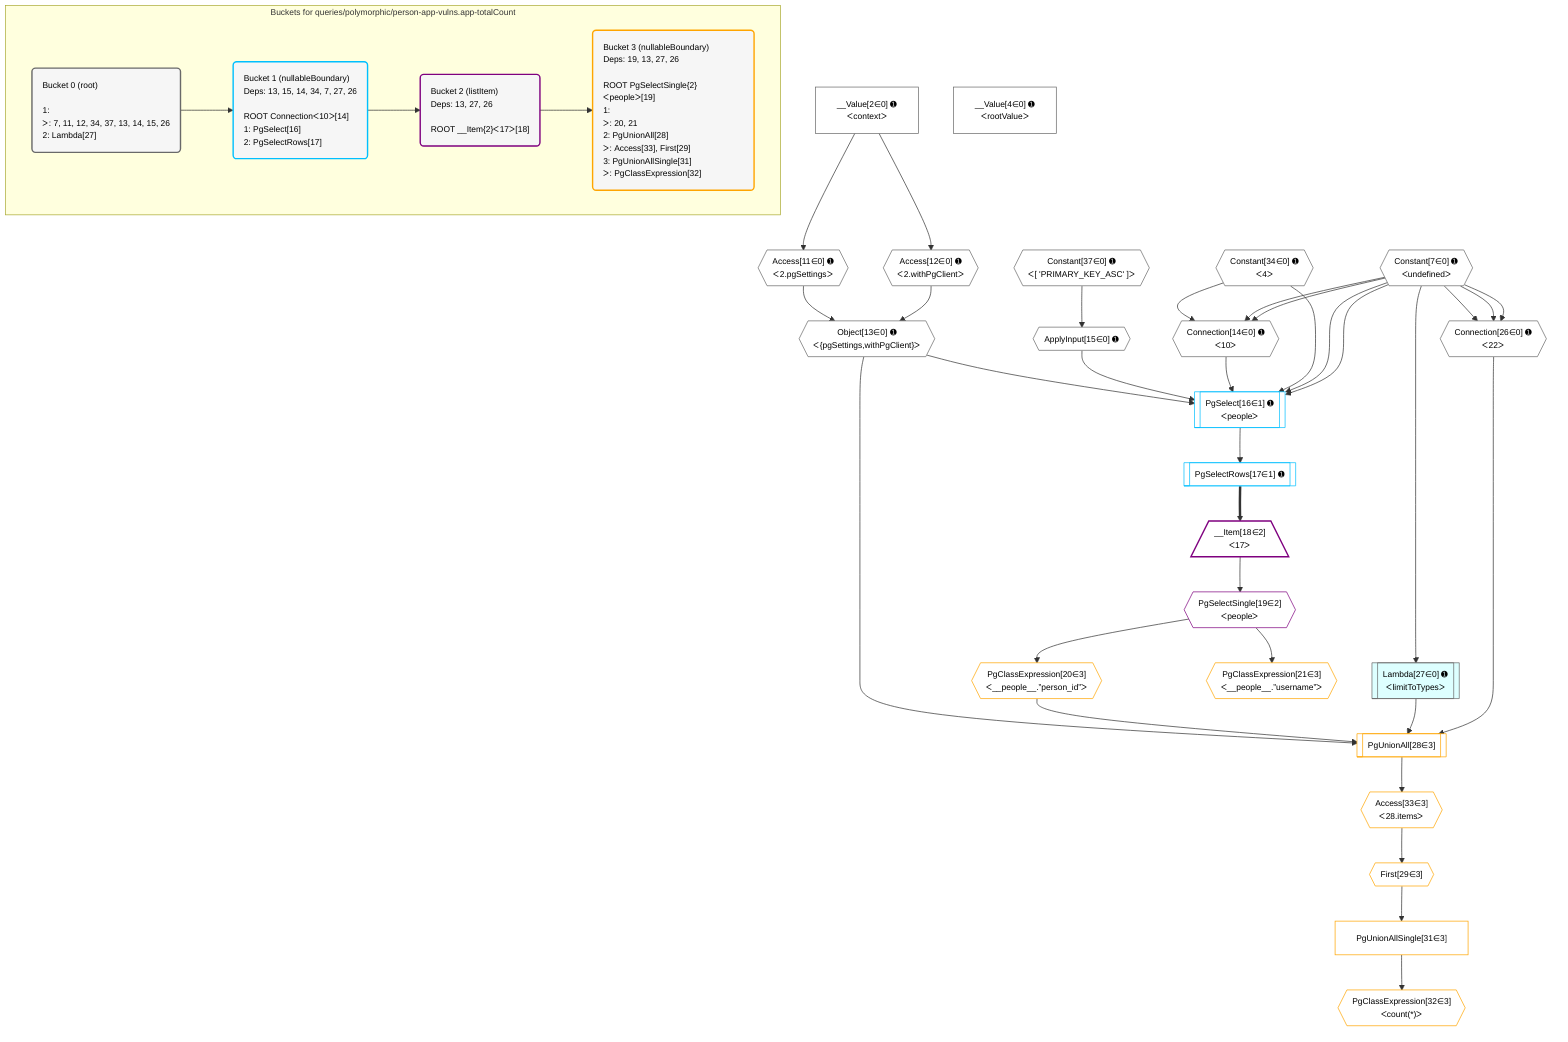 %%{init: {'themeVariables': { 'fontSize': '12px'}}}%%
graph TD
    classDef path fill:#eee,stroke:#000,color:#000
    classDef plan fill:#fff,stroke-width:1px,color:#000
    classDef itemplan fill:#fff,stroke-width:2px,color:#000
    classDef unbatchedplan fill:#dff,stroke-width:1px,color:#000
    classDef sideeffectplan fill:#fcc,stroke-width:2px,color:#000
    classDef bucket fill:#f6f6f6,color:#000,stroke-width:2px,text-align:left


    %% plan dependencies
    Connection14{{"Connection[14∈0] ➊<br />ᐸ10ᐳ"}}:::plan
    Constant34{{"Constant[34∈0] ➊<br />ᐸ4ᐳ"}}:::plan
    Constant7{{"Constant[7∈0] ➊<br />ᐸundefinedᐳ"}}:::plan
    Constant34 & Constant7 & Constant7 --> Connection14
    Connection26{{"Connection[26∈0] ➊<br />ᐸ22ᐳ"}}:::plan
    Constant7 & Constant7 & Constant7 --> Connection26
    Object13{{"Object[13∈0] ➊<br />ᐸ{pgSettings,withPgClient}ᐳ"}}:::plan
    Access11{{"Access[11∈0] ➊<br />ᐸ2.pgSettingsᐳ"}}:::plan
    Access12{{"Access[12∈0] ➊<br />ᐸ2.withPgClientᐳ"}}:::plan
    Access11 & Access12 --> Object13
    __Value2["__Value[2∈0] ➊<br />ᐸcontextᐳ"]:::plan
    __Value2 --> Access11
    __Value2 --> Access12
    ApplyInput15{{"ApplyInput[15∈0] ➊"}}:::plan
    Constant37{{"Constant[37∈0] ➊<br />ᐸ[ 'PRIMARY_KEY_ASC' ]ᐳ"}}:::plan
    Constant37 --> ApplyInput15
    Lambda27[["Lambda[27∈0] ➊<br />ᐸlimitToTypesᐳ"]]:::unbatchedplan
    Constant7 --> Lambda27
    __Value4["__Value[4∈0] ➊<br />ᐸrootValueᐳ"]:::plan
    PgSelect16[["PgSelect[16∈1] ➊<br />ᐸpeopleᐳ"]]:::plan
    Object13 & ApplyInput15 & Connection14 & Constant34 & Constant7 & Constant7 --> PgSelect16
    PgSelectRows17[["PgSelectRows[17∈1] ➊"]]:::plan
    PgSelect16 --> PgSelectRows17
    __Item18[/"__Item[18∈2]<br />ᐸ17ᐳ"\]:::itemplan
    PgSelectRows17 ==> __Item18
    PgSelectSingle19{{"PgSelectSingle[19∈2]<br />ᐸpeopleᐳ"}}:::plan
    __Item18 --> PgSelectSingle19
    PgUnionAll28[["PgUnionAll[28∈3]"]]:::plan
    PgClassExpression20{{"PgClassExpression[20∈3]<br />ᐸ__people__.”person_id”ᐳ"}}:::plan
    Object13 & PgClassExpression20 & Lambda27 & Connection26 --> PgUnionAll28
    PgSelectSingle19 --> PgClassExpression20
    PgClassExpression21{{"PgClassExpression[21∈3]<br />ᐸ__people__.”username”ᐳ"}}:::plan
    PgSelectSingle19 --> PgClassExpression21
    First29{{"First[29∈3]"}}:::plan
    Access33{{"Access[33∈3]<br />ᐸ28.itemsᐳ"}}:::plan
    Access33 --> First29
    PgUnionAllSingle31["PgUnionAllSingle[31∈3]"]:::plan
    First29 --> PgUnionAllSingle31
    PgClassExpression32{{"PgClassExpression[32∈3]<br />ᐸcount(*)ᐳ"}}:::plan
    PgUnionAllSingle31 --> PgClassExpression32
    PgUnionAll28 --> Access33

    %% define steps

    subgraph "Buckets for queries/polymorphic/person-app-vulns.app-totalCount"
    Bucket0("Bucket 0 (root)<br /><br />1: <br />ᐳ: 7, 11, 12, 34, 37, 13, 14, 15, 26<br />2: Lambda[27]"):::bucket
    classDef bucket0 stroke:#696969
    class Bucket0,__Value2,__Value4,Constant7,Access11,Access12,Object13,Connection14,ApplyInput15,Connection26,Lambda27,Constant34,Constant37 bucket0
    Bucket1("Bucket 1 (nullableBoundary)<br />Deps: 13, 15, 14, 34, 7, 27, 26<br /><br />ROOT Connectionᐸ10ᐳ[14]<br />1: PgSelect[16]<br />2: PgSelectRows[17]"):::bucket
    classDef bucket1 stroke:#00bfff
    class Bucket1,PgSelect16,PgSelectRows17 bucket1
    Bucket2("Bucket 2 (listItem)<br />Deps: 13, 27, 26<br /><br />ROOT __Item{2}ᐸ17ᐳ[18]"):::bucket
    classDef bucket2 stroke:#7f007f
    class Bucket2,__Item18,PgSelectSingle19 bucket2
    Bucket3("Bucket 3 (nullableBoundary)<br />Deps: 19, 13, 27, 26<br /><br />ROOT PgSelectSingle{2}ᐸpeopleᐳ[19]<br />1: <br />ᐳ: 20, 21<br />2: PgUnionAll[28]<br />ᐳ: Access[33], First[29]<br />3: PgUnionAllSingle[31]<br />ᐳ: PgClassExpression[32]"):::bucket
    classDef bucket3 stroke:#ffa500
    class Bucket3,PgClassExpression20,PgClassExpression21,PgUnionAll28,First29,PgUnionAllSingle31,PgClassExpression32,Access33 bucket3
    Bucket0 --> Bucket1
    Bucket1 --> Bucket2
    Bucket2 --> Bucket3
    end